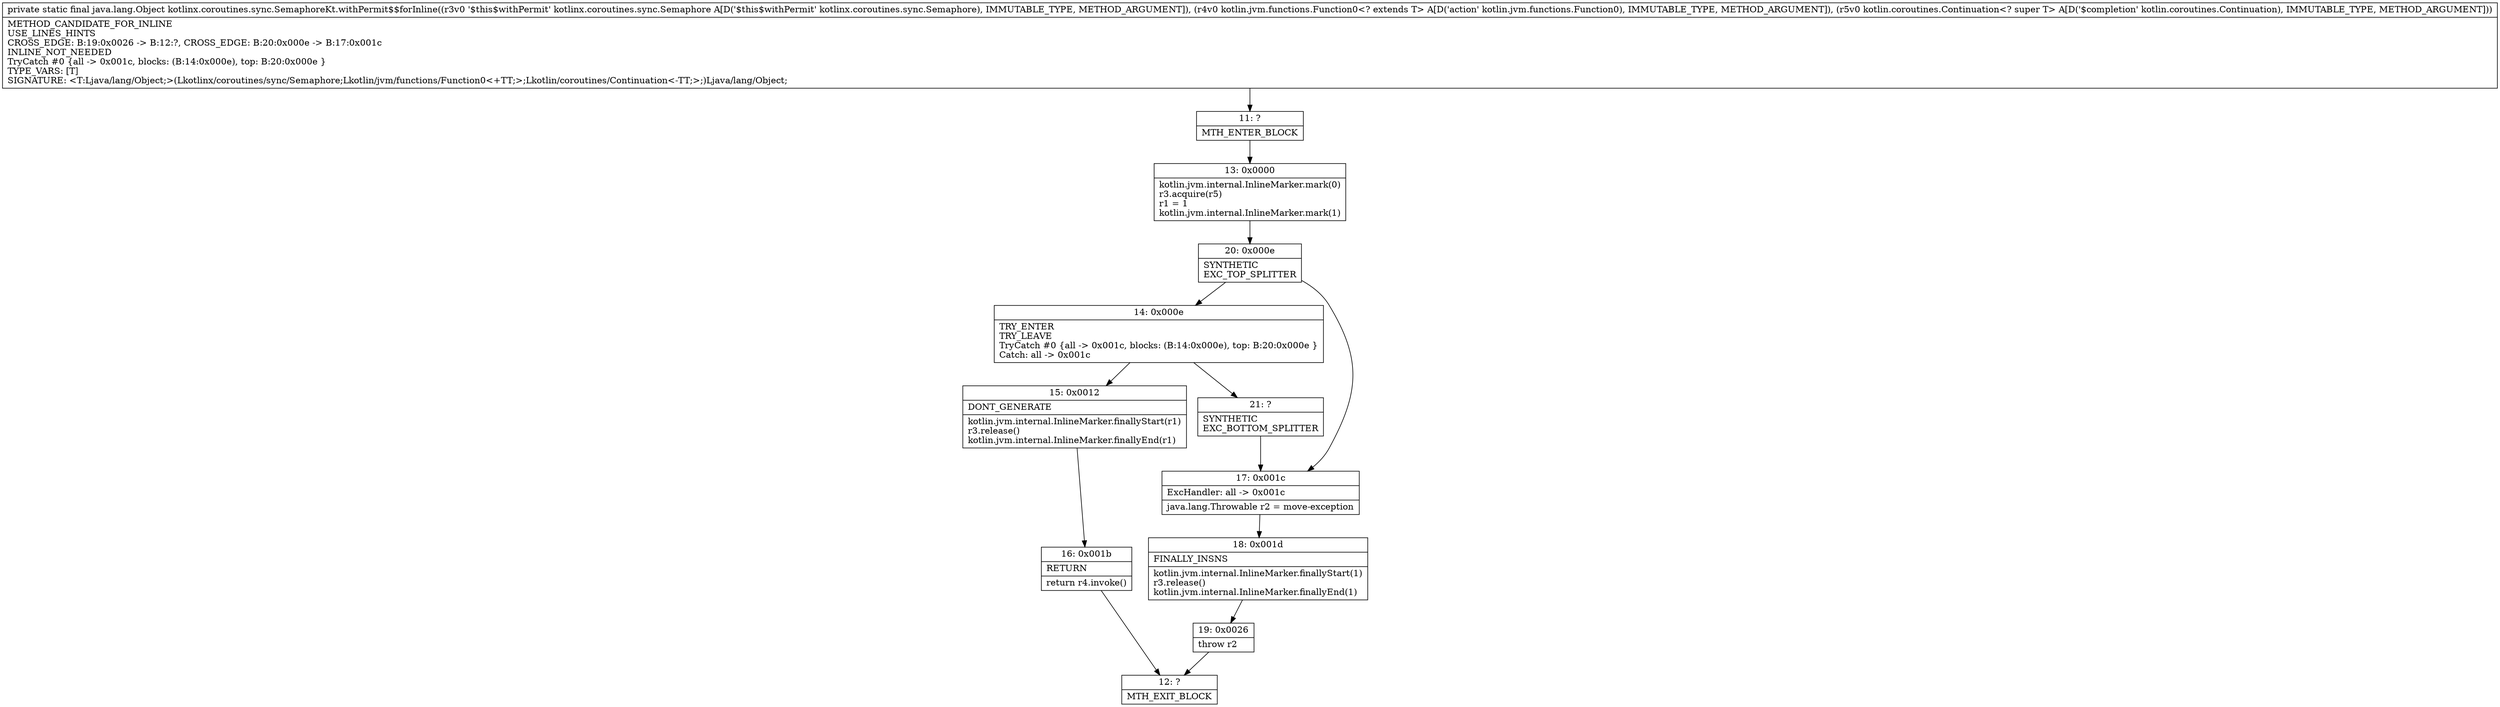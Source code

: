digraph "CFG forkotlinx.coroutines.sync.SemaphoreKt.withPermit$$forInline(Lkotlinx\/coroutines\/sync\/Semaphore;Lkotlin\/jvm\/functions\/Function0;Lkotlin\/coroutines\/Continuation;)Ljava\/lang\/Object;" {
Node_11 [shape=record,label="{11\:\ ?|MTH_ENTER_BLOCK\l}"];
Node_13 [shape=record,label="{13\:\ 0x0000|kotlin.jvm.internal.InlineMarker.mark(0)\lr3.acquire(r5)\lr1 = 1\lkotlin.jvm.internal.InlineMarker.mark(1)\l}"];
Node_20 [shape=record,label="{20\:\ 0x000e|SYNTHETIC\lEXC_TOP_SPLITTER\l}"];
Node_14 [shape=record,label="{14\:\ 0x000e|TRY_ENTER\lTRY_LEAVE\lTryCatch #0 \{all \-\> 0x001c, blocks: (B:14:0x000e), top: B:20:0x000e \}\lCatch: all \-\> 0x001c\l}"];
Node_15 [shape=record,label="{15\:\ 0x0012|DONT_GENERATE\l|kotlin.jvm.internal.InlineMarker.finallyStart(r1)\lr3.release()\lkotlin.jvm.internal.InlineMarker.finallyEnd(r1)\l}"];
Node_16 [shape=record,label="{16\:\ 0x001b|RETURN\l|return r4.invoke()\l}"];
Node_12 [shape=record,label="{12\:\ ?|MTH_EXIT_BLOCK\l}"];
Node_21 [shape=record,label="{21\:\ ?|SYNTHETIC\lEXC_BOTTOM_SPLITTER\l}"];
Node_17 [shape=record,label="{17\:\ 0x001c|ExcHandler: all \-\> 0x001c\l|java.lang.Throwable r2 = move\-exception\l}"];
Node_18 [shape=record,label="{18\:\ 0x001d|FINALLY_INSNS\l|kotlin.jvm.internal.InlineMarker.finallyStart(1)\lr3.release()\lkotlin.jvm.internal.InlineMarker.finallyEnd(1)\l}"];
Node_19 [shape=record,label="{19\:\ 0x0026|throw r2\l}"];
MethodNode[shape=record,label="{private static final java.lang.Object kotlinx.coroutines.sync.SemaphoreKt.withPermit$$forInline((r3v0 '$this$withPermit' kotlinx.coroutines.sync.Semaphore A[D('$this$withPermit' kotlinx.coroutines.sync.Semaphore), IMMUTABLE_TYPE, METHOD_ARGUMENT]), (r4v0 kotlin.jvm.functions.Function0\<? extends T\> A[D('action' kotlin.jvm.functions.Function0), IMMUTABLE_TYPE, METHOD_ARGUMENT]), (r5v0 kotlin.coroutines.Continuation\<? super T\> A[D('$completion' kotlin.coroutines.Continuation), IMMUTABLE_TYPE, METHOD_ARGUMENT]))  | METHOD_CANDIDATE_FOR_INLINE\lUSE_LINES_HINTS\lCROSS_EDGE: B:19:0x0026 \-\> B:12:?, CROSS_EDGE: B:20:0x000e \-\> B:17:0x001c\lINLINE_NOT_NEEDED\lTryCatch #0 \{all \-\> 0x001c, blocks: (B:14:0x000e), top: B:20:0x000e \}\lTYPE_VARS: [T]\lSIGNATURE: \<T:Ljava\/lang\/Object;\>(Lkotlinx\/coroutines\/sync\/Semaphore;Lkotlin\/jvm\/functions\/Function0\<+TT;\>;Lkotlin\/coroutines\/Continuation\<\-TT;\>;)Ljava\/lang\/Object;\l}"];
MethodNode -> Node_11;Node_11 -> Node_13;
Node_13 -> Node_20;
Node_20 -> Node_14;
Node_20 -> Node_17;
Node_14 -> Node_15;
Node_14 -> Node_21;
Node_15 -> Node_16;
Node_16 -> Node_12;
Node_21 -> Node_17;
Node_17 -> Node_18;
Node_18 -> Node_19;
Node_19 -> Node_12;
}

